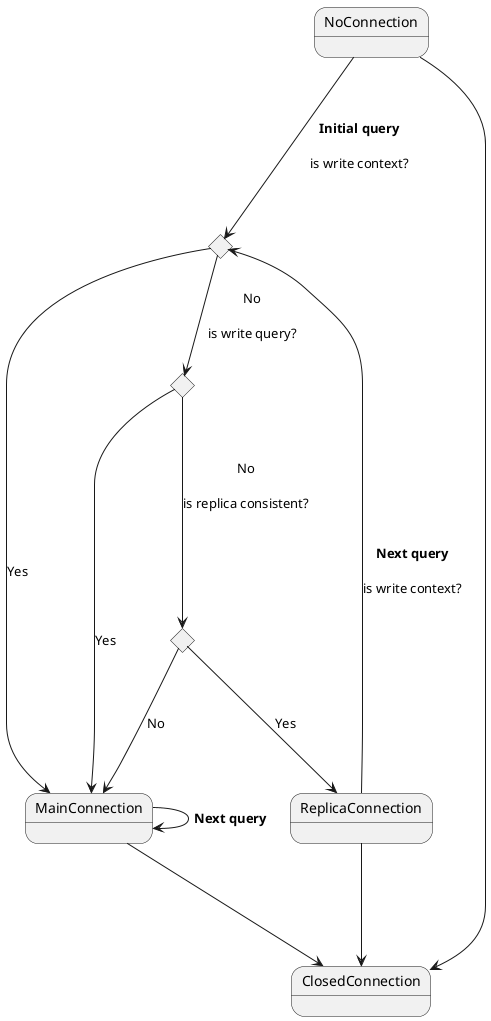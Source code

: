 @startuml
state isWriteContext <<choice>>
state isWriteQuery <<choice>>
state isReplicaConsistent <<choice>>


NoConnection   ---> isWriteContext : **Initial query**\n\nis write context?
isWriteContext ---> MainConnection   : Yes

isWriteContext --> isWriteQuery : No\n\nis write query?
isWriteQuery ---> MainConnection : Yes
isWriteQuery ---> isReplicaConsistent: No\n\nis replica consistent?

isReplicaConsistent ---> ReplicaConnection : Yes
isReplicaConsistent ---> MainConnection : No

MainConnection ---> MainConnection : **Next query**
ReplicaConnection ---> isWriteContext : **Next query**\n\nis write context?

NoConnection ---> ClosedConnection
MainConnection ---> ClosedConnection
ReplicaConnection ---> ClosedConnection

@enduml

